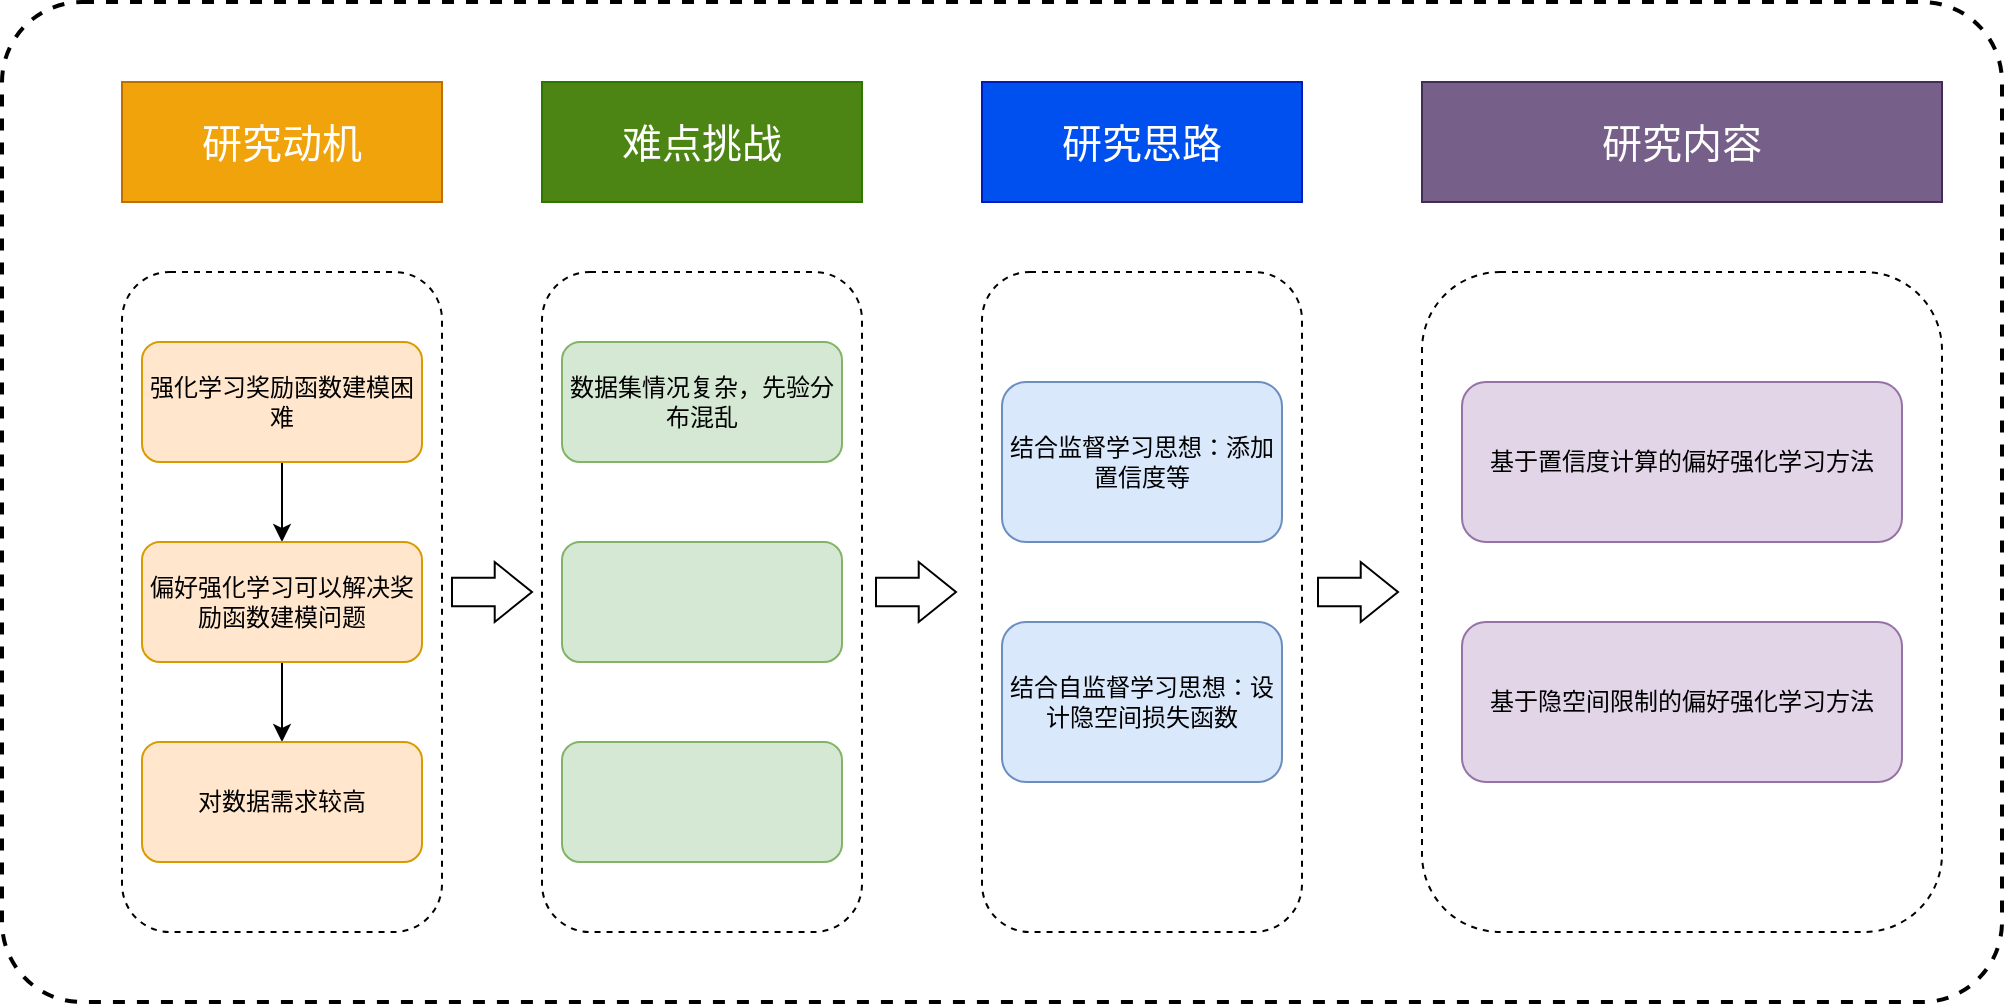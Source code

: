 <mxfile version="26.1.0">
  <diagram name="第 1 页" id="d5E2aU0CMnKmPMb9tsrx">
    <mxGraphModel dx="1235" dy="1783" grid="1" gridSize="10" guides="1" tooltips="1" connect="1" arrows="1" fold="1" page="1" pageScale="1" pageWidth="827" pageHeight="1169" math="0" shadow="0">
      <root>
        <mxCell id="0" />
        <mxCell id="1" parent="0" />
        <mxCell id="t1eVf3aolJbmQsEFquW4-1" value="" style="rounded=1;whiteSpace=wrap;html=1;dashed=1;strokeWidth=2;arcSize=8;" vertex="1" parent="1">
          <mxGeometry x="70" y="-70" width="1000" height="500" as="geometry" />
        </mxCell>
        <mxCell id="t1eVf3aolJbmQsEFquW4-26" value="" style="rounded=1;whiteSpace=wrap;html=1;dashed=1;" vertex="1" parent="1">
          <mxGeometry x="780" y="65" width="260" height="330" as="geometry" />
        </mxCell>
        <mxCell id="t1eVf3aolJbmQsEFquW4-25" value="" style="rounded=1;whiteSpace=wrap;html=1;dashed=1;" vertex="1" parent="1">
          <mxGeometry x="560" y="65" width="160" height="330" as="geometry" />
        </mxCell>
        <mxCell id="t1eVf3aolJbmQsEFquW4-24" value="" style="rounded=1;whiteSpace=wrap;html=1;dashed=1;" vertex="1" parent="1">
          <mxGeometry x="340" y="65" width="160" height="330" as="geometry" />
        </mxCell>
        <mxCell id="t1eVf3aolJbmQsEFquW4-23" value="" style="rounded=1;whiteSpace=wrap;html=1;dashed=1;" vertex="1" parent="1">
          <mxGeometry x="130" y="65" width="160" height="330" as="geometry" />
        </mxCell>
        <mxCell id="t1eVf3aolJbmQsEFquW4-2" value="&lt;font style=&quot;font-size: 20px; color: rgb(255, 255, 255);&quot;&gt;研究动机&lt;/font&gt;" style="rounded=0;whiteSpace=wrap;html=1;fillColor=#f0a30a;strokeColor=#BD7000;fontColor=#000000;" vertex="1" parent="1">
          <mxGeometry x="130" y="-30" width="160" height="60" as="geometry" />
        </mxCell>
        <mxCell id="t1eVf3aolJbmQsEFquW4-3" value="&lt;font style=&quot;font-size: 20px;&quot;&gt;难点挑战&lt;/font&gt;" style="rounded=0;whiteSpace=wrap;html=1;fillColor=light-dark(#4d8514, #4a890c);fontColor=#ffffff;strokeColor=#2D7600;" vertex="1" parent="1">
          <mxGeometry x="340" y="-30" width="160" height="60" as="geometry" />
        </mxCell>
        <mxCell id="t1eVf3aolJbmQsEFquW4-4" value="&lt;font style=&quot;font-size: 20px;&quot;&gt;研究思路&lt;/font&gt;" style="rounded=0;whiteSpace=wrap;html=1;fillColor=#0050ef;fontColor=#ffffff;strokeColor=#001DBC;" vertex="1" parent="1">
          <mxGeometry x="560" y="-30" width="160" height="60" as="geometry" />
        </mxCell>
        <mxCell id="t1eVf3aolJbmQsEFquW4-5" value="&lt;span style=&quot;font-size: 20px;&quot;&gt;研究内容&lt;/span&gt;" style="rounded=0;whiteSpace=wrap;html=1;fillColor=#76608a;fontColor=#ffffff;strokeColor=#432D57;" vertex="1" parent="1">
          <mxGeometry x="780" y="-30" width="260" height="60" as="geometry" />
        </mxCell>
        <mxCell id="t1eVf3aolJbmQsEFquW4-20" style="edgeStyle=orthogonalEdgeStyle;rounded=0;orthogonalLoop=1;jettySize=auto;html=1;exitX=0.5;exitY=1;exitDx=0;exitDy=0;entryX=0.5;entryY=0;entryDx=0;entryDy=0;" edge="1" parent="1" source="t1eVf3aolJbmQsEFquW4-6" target="t1eVf3aolJbmQsEFquW4-7">
          <mxGeometry relative="1" as="geometry" />
        </mxCell>
        <mxCell id="t1eVf3aolJbmQsEFquW4-6" value="强化学习奖励函数建模困难" style="rounded=1;whiteSpace=wrap;html=1;fillColor=#ffe6cc;strokeColor=#d79b00;" vertex="1" parent="1">
          <mxGeometry x="140" y="100" width="140" height="60" as="geometry" />
        </mxCell>
        <mxCell id="t1eVf3aolJbmQsEFquW4-21" style="edgeStyle=orthogonalEdgeStyle;rounded=0;orthogonalLoop=1;jettySize=auto;html=1;exitX=0.5;exitY=1;exitDx=0;exitDy=0;entryX=0.5;entryY=0;entryDx=0;entryDy=0;" edge="1" parent="1" source="t1eVf3aolJbmQsEFquW4-7" target="t1eVf3aolJbmQsEFquW4-8">
          <mxGeometry relative="1" as="geometry" />
        </mxCell>
        <mxCell id="t1eVf3aolJbmQsEFquW4-7" value="偏好强化学习可以解决奖励函数建模问题" style="rounded=1;whiteSpace=wrap;html=1;fillColor=#ffe6cc;strokeColor=#d79b00;" vertex="1" parent="1">
          <mxGeometry x="140" y="200" width="140" height="60" as="geometry" />
        </mxCell>
        <mxCell id="t1eVf3aolJbmQsEFquW4-8" value="对数据需求较高" style="rounded=1;whiteSpace=wrap;html=1;fillColor=#ffe6cc;strokeColor=#d79b00;" vertex="1" parent="1">
          <mxGeometry x="140" y="300" width="140" height="60" as="geometry" />
        </mxCell>
        <mxCell id="t1eVf3aolJbmQsEFquW4-10" value="数据集情况复杂，先验分布混乱" style="rounded=1;whiteSpace=wrap;html=1;fillColor=#d5e8d4;strokeColor=#82b366;" vertex="1" parent="1">
          <mxGeometry x="350" y="100" width="140" height="60" as="geometry" />
        </mxCell>
        <mxCell id="t1eVf3aolJbmQsEFquW4-11" value="" style="rounded=1;whiteSpace=wrap;html=1;fillColor=#d5e8d4;strokeColor=#82b366;" vertex="1" parent="1">
          <mxGeometry x="350" y="200" width="140" height="60" as="geometry" />
        </mxCell>
        <mxCell id="t1eVf3aolJbmQsEFquW4-12" value="" style="rounded=1;whiteSpace=wrap;html=1;fillColor=#d5e8d4;strokeColor=#82b366;" vertex="1" parent="1">
          <mxGeometry x="350" y="300" width="140" height="60" as="geometry" />
        </mxCell>
        <mxCell id="t1eVf3aolJbmQsEFquW4-14" value="结合监督学习思想：添加置信度等" style="rounded=1;whiteSpace=wrap;html=1;fillColor=#dae8fc;strokeColor=#6c8ebf;" vertex="1" parent="1">
          <mxGeometry x="570" y="120" width="140" height="80" as="geometry" />
        </mxCell>
        <mxCell id="t1eVf3aolJbmQsEFquW4-16" value="基于置信度计算的偏好强化学习方法" style="rounded=1;whiteSpace=wrap;html=1;fillColor=#e1d5e7;strokeColor=#9673a6;" vertex="1" parent="1">
          <mxGeometry x="800" y="120" width="220" height="80" as="geometry" />
        </mxCell>
        <mxCell id="t1eVf3aolJbmQsEFquW4-19" value="基于隐空间限制的偏好强化学习方法" style="rounded=1;whiteSpace=wrap;html=1;fillColor=#e1d5e7;strokeColor=#9673a6;" vertex="1" parent="1">
          <mxGeometry x="800" y="240" width="220" height="80" as="geometry" />
        </mxCell>
        <mxCell id="t1eVf3aolJbmQsEFquW4-22" value="结合自监督学习思想：设计隐空间损失函数" style="rounded=1;whiteSpace=wrap;html=1;fillColor=#dae8fc;strokeColor=#6c8ebf;" vertex="1" parent="1">
          <mxGeometry x="570" y="240" width="140" height="80" as="geometry" />
        </mxCell>
        <mxCell id="t1eVf3aolJbmQsEFquW4-28" value="" style="shape=singleArrow;whiteSpace=wrap;html=1;arrowWidth=0.471;arrowSize=0.466;strokeColor=light-dark(#000000, #005171);" vertex="1" parent="1">
          <mxGeometry x="295" y="210" width="40" height="30" as="geometry" />
        </mxCell>
        <mxCell id="t1eVf3aolJbmQsEFquW4-29" value="" style="shape=singleArrow;whiteSpace=wrap;html=1;arrowWidth=0.471;arrowSize=0.466;" vertex="1" parent="1">
          <mxGeometry x="507" y="210" width="40" height="30" as="geometry" />
        </mxCell>
        <mxCell id="t1eVf3aolJbmQsEFquW4-30" value="" style="shape=singleArrow;whiteSpace=wrap;html=1;arrowWidth=0.471;arrowSize=0.466;" vertex="1" parent="1">
          <mxGeometry x="728" y="210" width="40" height="30" as="geometry" />
        </mxCell>
      </root>
    </mxGraphModel>
  </diagram>
</mxfile>
